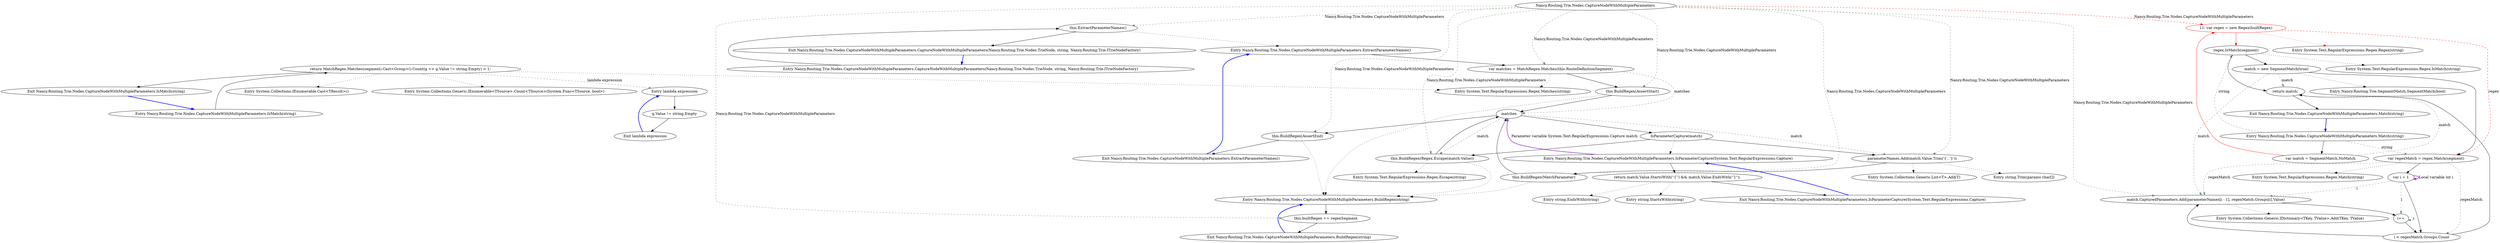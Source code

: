 digraph  {
n50 [label="Nancy.Routing.Trie.Nodes.CaptureNodeWithMultipleParameters", span=""];
n0 [cluster="Nancy.Routing.Trie.Nodes.CaptureNodeWithMultipleParameters.CaptureNodeWithMultipleParameters(Nancy.Routing.Trie.Nodes.TrieNode, string, Nancy.Routing.Trie.ITrieNodeFactory)", label="Entry Nancy.Routing.Trie.Nodes.CaptureNodeWithMultipleParameters.CaptureNodeWithMultipleParameters(Nancy.Routing.Trie.Nodes.TrieNode, string, Nancy.Routing.Trie.ITrieNodeFactory)", span="31-31"];
n1 [cluster="Nancy.Routing.Trie.Nodes.CaptureNodeWithMultipleParameters.CaptureNodeWithMultipleParameters(Nancy.Routing.Trie.Nodes.TrieNode, string, Nancy.Routing.Trie.ITrieNodeFactory)", label="this.ExtractParameterNames()", span="34-34"];
n2 [cluster="Nancy.Routing.Trie.Nodes.CaptureNodeWithMultipleParameters.CaptureNodeWithMultipleParameters(Nancy.Routing.Trie.Nodes.TrieNode, string, Nancy.Routing.Trie.ITrieNodeFactory)", label="Exit Nancy.Routing.Trie.Nodes.CaptureNodeWithMultipleParameters.CaptureNodeWithMultipleParameters(Nancy.Routing.Trie.Nodes.TrieNode, string, Nancy.Routing.Trie.ITrieNodeFactory)", span="31-31"];
n3 [cluster="Nancy.Routing.Trie.Nodes.CaptureNodeWithMultipleParameters.ExtractParameterNames()", label="Entry Nancy.Routing.Trie.Nodes.CaptureNodeWithMultipleParameters.ExtractParameterNames()", span="85-85"];
n4 [cluster="Nancy.Routing.Trie.Nodes.CaptureNodeWithMultipleParameters.IsMatch(string)", label="Entry Nancy.Routing.Trie.Nodes.CaptureNodeWithMultipleParameters.IsMatch(string)", span="42-42"];
n5 [cluster="Nancy.Routing.Trie.Nodes.CaptureNodeWithMultipleParameters.IsMatch(string)", label="return MatchRegex.Matches(segment).Cast<Group>().Count(g => g.Value != string.Empty) > 1;", span="44-44"];
n6 [cluster="Nancy.Routing.Trie.Nodes.CaptureNodeWithMultipleParameters.IsMatch(string)", label="Exit Nancy.Routing.Trie.Nodes.CaptureNodeWithMultipleParameters.IsMatch(string)", span="42-42"];
n7 [cluster="System.Text.RegularExpressions.Regex.Matches(string)", label="Entry System.Text.RegularExpressions.Regex.Matches(string)", span="0-0"];
n8 [cluster="System.Collections.IEnumerable.Cast<TResult>()", label="Entry System.Collections.IEnumerable.Cast<TResult>()", span="0-0"];
n9 [cluster="System.Collections.Generic.IEnumerable<TSource>.Count<TSource>(System.Func<TSource, bool>)", label="Entry System.Collections.Generic.IEnumerable<TSource>.Count<TSource>(System.Func<TSource, bool>)", span="0-0"];
n10 [cluster="lambda expression", label="Entry lambda expression", span="44-44"];
n11 [cluster="lambda expression", label="g.Value != string.Empty", span="44-44"];
n12 [cluster="lambda expression", label="Exit lambda expression", span="44-44"];
n13 [cluster="Nancy.Routing.Trie.Nodes.CaptureNodeWithMultipleParameters.IsParameterCapture(System.Text.RegularExpressions.Capture)", label="Entry Nancy.Routing.Trie.Nodes.CaptureNodeWithMultipleParameters.IsParameterCapture(System.Text.RegularExpressions.Capture)", span="47-47"];
n14 [cluster="Nancy.Routing.Trie.Nodes.CaptureNodeWithMultipleParameters.IsParameterCapture(System.Text.RegularExpressions.Capture)", label="return match.Value.StartsWith(''{'') && match.Value.EndsWith(''}'');", span="49-49"];
n15 [cluster="Nancy.Routing.Trie.Nodes.CaptureNodeWithMultipleParameters.IsParameterCapture(System.Text.RegularExpressions.Capture)", label="Exit Nancy.Routing.Trie.Nodes.CaptureNodeWithMultipleParameters.IsParameterCapture(System.Text.RegularExpressions.Capture)", span="47-47"];
n16 [cluster="string.StartsWith(string)", label="Entry string.StartsWith(string)", span="0-0"];
n17 [cluster="string.EndsWith(string)", label="Entry string.EndsWith(string)", span="0-0"];
n18 [cluster="Nancy.Routing.Trie.Nodes.CaptureNodeWithMultipleParameters.Match(string)", label="Entry Nancy.Routing.Trie.Nodes.CaptureNodeWithMultipleParameters.Match(string)", span="65-65"];
n19 [cluster="Nancy.Routing.Trie.Nodes.CaptureNodeWithMultipleParameters.Match(string)", label="var match = SegmentMatch.NoMatch", span="67-67"];
n21 [cluster="Nancy.Routing.Trie.Nodes.CaptureNodeWithMultipleParameters.Match(string)", label="regex.IsMatch(segment)", span="70-70"];
n23 [cluster="Nancy.Routing.Trie.Nodes.CaptureNodeWithMultipleParameters.Match(string)", label="var regexMatch = regex.Match(segment)", span="73-73"];
n20 [cluster="Nancy.Routing.Trie.Nodes.CaptureNodeWithMultipleParameters.Match(string)", color=red, community=0, label="11: var regex = new Regex(builtRegex)", span="68-68"];
n28 [cluster="Nancy.Routing.Trie.Nodes.CaptureNodeWithMultipleParameters.Match(string)", label="return match;", span="79-79"];
n30 [cluster="System.Text.RegularExpressions.Regex.Regex(string)", label="Entry System.Text.RegularExpressions.Regex.Regex(string)", span="0-0"];
n22 [cluster="Nancy.Routing.Trie.Nodes.CaptureNodeWithMultipleParameters.Match(string)", label="match = new SegmentMatch(true)", span="72-72"];
n31 [cluster="System.Text.RegularExpressions.Regex.IsMatch(string)", label="Entry System.Text.RegularExpressions.Regex.IsMatch(string)", span="0-0"];
n32 [cluster="Nancy.Routing.Trie.SegmentMatch.SegmentMatch(bool)", label="Entry Nancy.Routing.Trie.SegmentMatch.SegmentMatch(bool)", span="26-26"];
n26 [cluster="Nancy.Routing.Trie.Nodes.CaptureNodeWithMultipleParameters.Match(string)", label="match.CapturedParameters.Add(parameterNames[i - 1], regexMatch.Groups[i].Value)", span="76-76"];
n24 [cluster="Nancy.Routing.Trie.Nodes.CaptureNodeWithMultipleParameters.Match(string)", label="var i = 1", span="74-74"];
n33 [cluster="System.Text.RegularExpressions.Regex.Match(string)", label="Entry System.Text.RegularExpressions.Regex.Match(string)", span="0-0"];
n25 [cluster="Nancy.Routing.Trie.Nodes.CaptureNodeWithMultipleParameters.Match(string)", label="i < regexMatch.Groups.Count", span="74-74"];
n27 [cluster="Nancy.Routing.Trie.Nodes.CaptureNodeWithMultipleParameters.Match(string)", label="i++", span="74-74"];
n34 [cluster="System.Collections.Generic.IDictionary<TKey, TValue>.Add(TKey, TValue)", label="Entry System.Collections.Generic.IDictionary<TKey, TValue>.Add(TKey, TValue)", span="0-0"];
n29 [cluster="Nancy.Routing.Trie.Nodes.CaptureNodeWithMultipleParameters.Match(string)", label="Exit Nancy.Routing.Trie.Nodes.CaptureNodeWithMultipleParameters.Match(string)", span="65-65"];
n35 [cluster="Nancy.Routing.Trie.Nodes.CaptureNodeWithMultipleParameters.ExtractParameterNames()", label="var matches = MatchRegex.Matches(this.RouteDefinitionSegment)", span="87-87"];
n36 [cluster="Nancy.Routing.Trie.Nodes.CaptureNodeWithMultipleParameters.ExtractParameterNames()", label="this.BuildRegex(AssertStart)", span="88-88"];
n37 [cluster="Nancy.Routing.Trie.Nodes.CaptureNodeWithMultipleParameters.ExtractParameterNames()", label=matches, span="89-89"];
n44 [cluster="Nancy.Routing.Trie.Nodes.CaptureNodeWithMultipleParameters.BuildRegex(string)", label="Entry Nancy.Routing.Trie.Nodes.CaptureNodeWithMultipleParameters.BuildRegex(string)", span="104-104"];
n38 [cluster="Nancy.Routing.Trie.Nodes.CaptureNodeWithMultipleParameters.ExtractParameterNames()", label="IsParameterCapture(match)", span="91-91"];
n42 [cluster="Nancy.Routing.Trie.Nodes.CaptureNodeWithMultipleParameters.ExtractParameterNames()", label="this.BuildRegex(AssertEnd)", span="101-101"];
n39 [cluster="Nancy.Routing.Trie.Nodes.CaptureNodeWithMultipleParameters.ExtractParameterNames()", label="parameterNames.Add(match.Value.Trim('{', '}'))", span="93-93"];
n41 [cluster="Nancy.Routing.Trie.Nodes.CaptureNodeWithMultipleParameters.ExtractParameterNames()", label="this.BuildRegex(Regex.Escape(match.Value))", span="98-98"];
n40 [cluster="Nancy.Routing.Trie.Nodes.CaptureNodeWithMultipleParameters.ExtractParameterNames()", label="this.BuildRegex(MatchParameter)", span="94-94"];
n45 [cluster="string.Trim(params char[])", label="Entry string.Trim(params char[])", span="0-0"];
n46 [cluster="System.Collections.Generic.List<T>.Add(T)", label="Entry System.Collections.Generic.List<T>.Add(T)", span="0-0"];
n47 [cluster="System.Text.RegularExpressions.Regex.Escape(string)", label="Entry System.Text.RegularExpressions.Regex.Escape(string)", span="0-0"];
n43 [cluster="Nancy.Routing.Trie.Nodes.CaptureNodeWithMultipleParameters.ExtractParameterNames()", label="Exit Nancy.Routing.Trie.Nodes.CaptureNodeWithMultipleParameters.ExtractParameterNames()", span="85-85"];
n48 [cluster="Nancy.Routing.Trie.Nodes.CaptureNodeWithMultipleParameters.BuildRegex(string)", label="this.builtRegex += regexSegment", span="106-106"];
n49 [cluster="Nancy.Routing.Trie.Nodes.CaptureNodeWithMultipleParameters.BuildRegex(string)", label="Exit Nancy.Routing.Trie.Nodes.CaptureNodeWithMultipleParameters.BuildRegex(string)", span="104-104"];
n50 -> n1  [color=darkseagreen4, key=1, label="Nancy.Routing.Trie.Nodes.CaptureNodeWithMultipleParameters", style=dashed];
n50 -> n20  [color=red, key=1, label="Nancy.Routing.Trie.Nodes.CaptureNodeWithMultipleParameters", style=dashed];
n50 -> n26  [color=darkseagreen4, key=1, label="Nancy.Routing.Trie.Nodes.CaptureNodeWithMultipleParameters", style=dashed];
n50 -> n35  [color=darkseagreen4, key=1, label="Nancy.Routing.Trie.Nodes.CaptureNodeWithMultipleParameters", style=dashed];
n50 -> n36  [color=darkseagreen4, key=1, label="Nancy.Routing.Trie.Nodes.CaptureNodeWithMultipleParameters", style=dashed];
n50 -> n39  [color=darkseagreen4, key=1, label="Nancy.Routing.Trie.Nodes.CaptureNodeWithMultipleParameters", style=dashed];
n50 -> n40  [color=darkseagreen4, key=1, label="Nancy.Routing.Trie.Nodes.CaptureNodeWithMultipleParameters", style=dashed];
n50 -> n41  [color=darkseagreen4, key=1, label="Nancy.Routing.Trie.Nodes.CaptureNodeWithMultipleParameters", style=dashed];
n50 -> n42  [color=darkseagreen4, key=1, label="Nancy.Routing.Trie.Nodes.CaptureNodeWithMultipleParameters", style=dashed];
n50 -> n48  [color=darkseagreen4, key=1, label="Nancy.Routing.Trie.Nodes.CaptureNodeWithMultipleParameters", style=dashed];
n0 -> n1  [key=0, style=solid];
n1 -> n2  [key=0, style=solid];
n1 -> n3  [key=2, style=dotted];
n2 -> n0  [color=blue, key=0, style=bold];
n3 -> n35  [key=0, style=solid];
n4 -> n5  [key=0, style=solid];
n5 -> n6  [key=0, style=solid];
n5 -> n7  [key=2, style=dotted];
n5 -> n8  [key=2, style=dotted];
n5 -> n9  [key=2, style=dotted];
n5 -> n10  [color=darkseagreen4, key=1, label="lambda expression", style=dashed];
n6 -> n4  [color=blue, key=0, style=bold];
n10 -> n11  [key=0, style=solid];
n11 -> n12  [key=0, style=solid];
n12 -> n10  [color=blue, key=0, style=bold];
n13 -> n14  [key=0, style=solid];
n13 -> n37  [color=darkorchid, key=3, label="Parameter variable System.Text.RegularExpressions.Capture match", style=bold];
n14 -> n15  [key=0, style=solid];
n14 -> n16  [key=2, style=dotted];
n14 -> n17  [key=2, style=dotted];
n15 -> n13  [color=blue, key=0, style=bold];
n18 -> n19  [key=0, style=solid];
n18 -> n21  [color=darkseagreen4, key=1, label=string, style=dashed];
n18 -> n23  [color=darkseagreen4, key=1, label=string, style=dashed];
n19 -> n20  [color=red, key=0, style=solid];
n19 -> n28  [color=darkseagreen4, key=1, label=match, style=dashed];
n21 -> n22  [key=0, style=solid];
n21 -> n28  [key=0, style=solid];
n21 -> n31  [key=2, style=dotted];
n23 -> n24  [key=0, style=solid];
n23 -> n33  [key=2, style=dotted];
n23 -> n25  [color=darkseagreen4, key=1, label=regexMatch, style=dashed];
n23 -> n26  [color=darkseagreen4, key=1, label=regexMatch, style=dashed];
n20 -> n21  [color=red, key=0, style=solid];
n20 -> n30  [color=red, key=2, style=dotted];
n20 -> n23  [color=red, key=1, label=regex, style=dashed];
n28 -> n29  [key=0, style=solid];
n22 -> n23  [key=0, style=solid];
n22 -> n32  [key=2, style=dotted];
n22 -> n26  [color=darkseagreen4, key=1, label=match, style=dashed];
n22 -> n28  [color=darkseagreen4, key=1, label=match, style=dashed];
n26 -> n27  [key=0, style=solid];
n26 -> n34  [key=2, style=dotted];
n24 -> n25  [key=0, style=solid];
n24 -> n26  [color=darkseagreen4, key=1, label=i, style=dashed];
n24 -> n27  [color=darkseagreen4, key=1, label=i, style=dashed];
n24 -> n24  [color=darkorchid, key=3, label="Local variable int i", style=bold];
n25 -> n26  [key=0, style=solid];
n25 -> n28  [key=0, style=solid];
n27 -> n25  [key=0, style=solid];
n27 -> n27  [color=darkseagreen4, key=1, label=i, style=dashed];
n29 -> n18  [color=blue, key=0, style=bold];
n35 -> n36  [key=0, style=solid];
n35 -> n7  [key=2, style=dotted];
n35 -> n37  [color=darkseagreen4, key=1, label=matches, style=dashed];
n36 -> n37  [key=0, style=solid];
n36 -> n44  [key=2, style=dotted];
n37 -> n38  [key=0, style=solid];
n37 -> n42  [key=0, style=solid];
n37 -> n39  [color=darkseagreen4, key=1, label=match, style=dashed];
n37 -> n41  [color=darkseagreen4, key=1, label=match, style=dashed];
n44 -> n48  [key=0, style=solid];
n38 -> n39  [key=0, style=solid];
n38 -> n41  [key=0, style=solid];
n38 -> n13  [key=2, style=dotted];
n42 -> n43  [key=0, style=solid];
n42 -> n44  [key=2, style=dotted];
n39 -> n40  [key=0, style=solid];
n39 -> n45  [key=2, style=dotted];
n39 -> n46  [key=2, style=dotted];
n41 -> n37  [key=0, style=solid];
n41 -> n47  [key=2, style=dotted];
n41 -> n44  [key=2, style=dotted];
n40 -> n37  [key=0, style=solid];
n40 -> n44  [key=2, style=dotted];
n43 -> n3  [color=blue, key=0, style=bold];
n48 -> n49  [key=0, style=solid];
n49 -> n44  [color=blue, key=0, style=bold];
}
